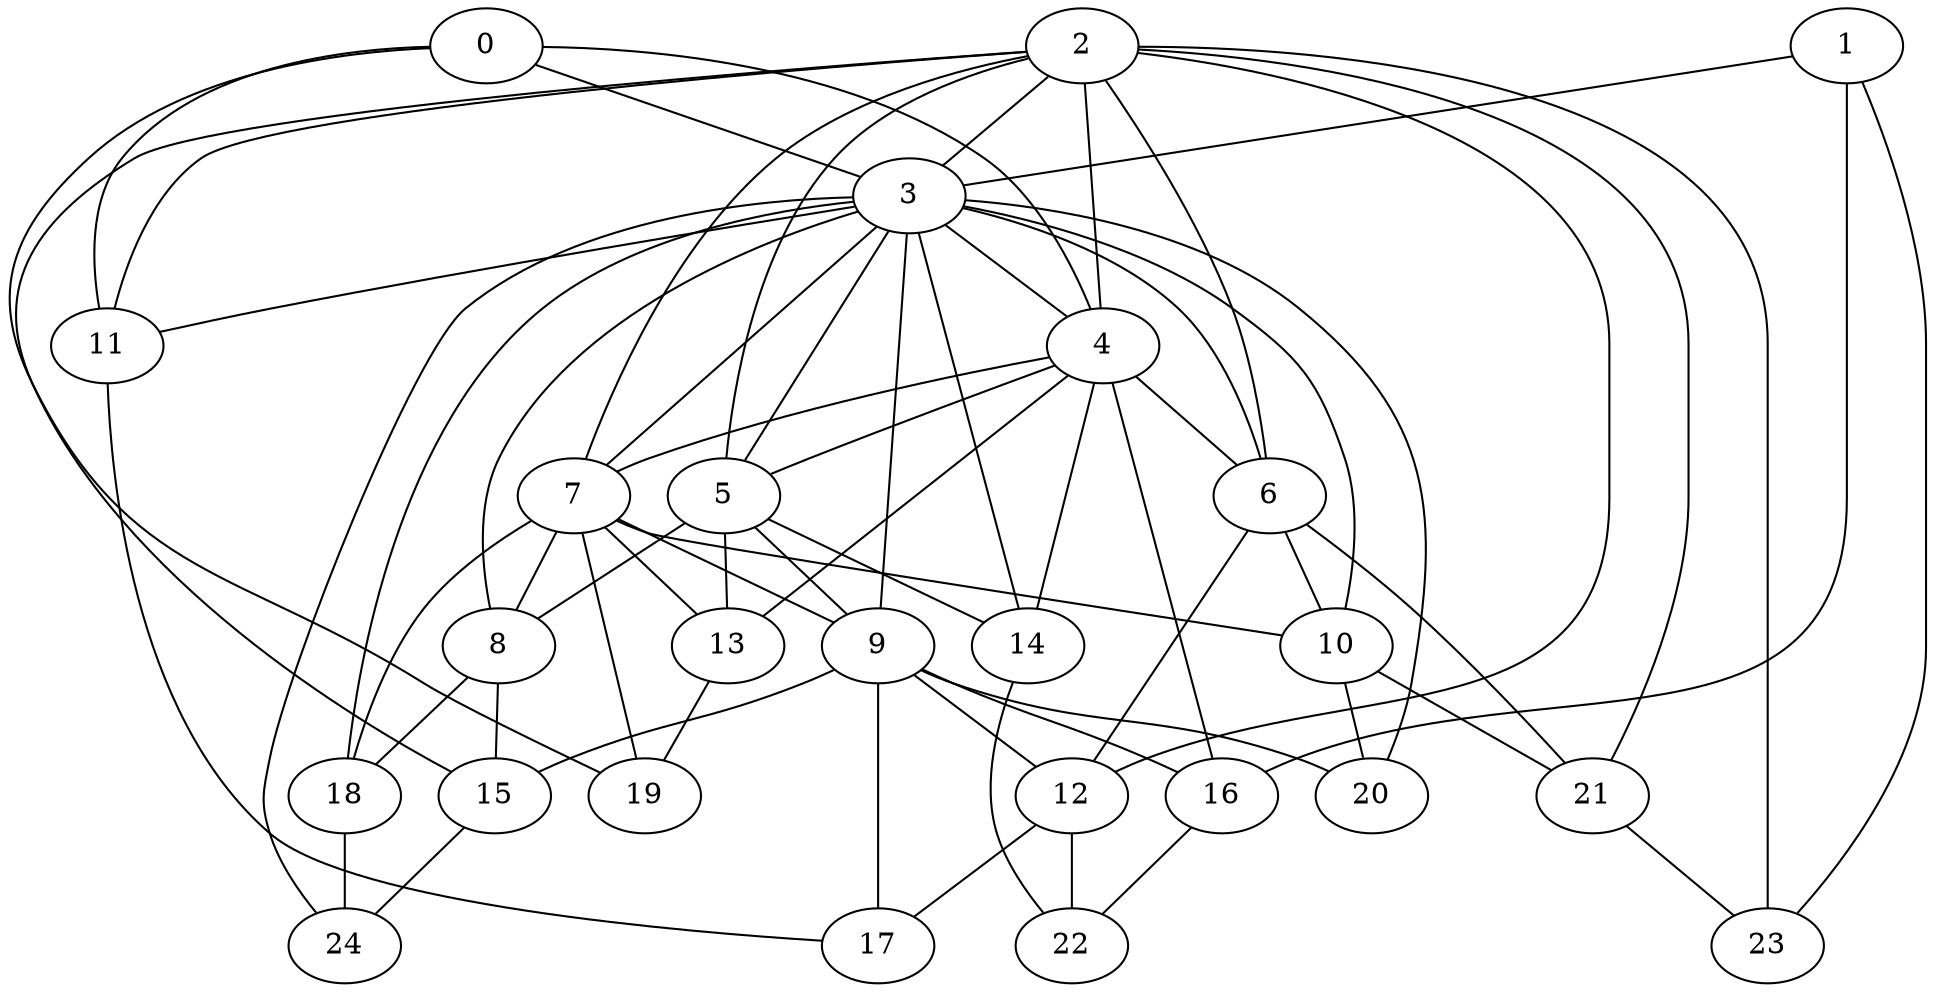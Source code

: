 strict graph "barabasi_albert_graph(25,3)" {
0;
1;
2;
3;
4;
5;
6;
7;
8;
9;
10;
11;
12;
13;
14;
15;
16;
17;
18;
19;
20;
21;
22;
23;
24;
0 -- 11  [is_available=True, prob="0.578912561692"];
0 -- 19  [is_available=True, prob="0.964463768603"];
0 -- 3  [is_available=True, prob="0.691894904578"];
0 -- 4  [is_available=True, prob="0.104919923609"];
1 -- 16  [is_available=True, prob="0.657113559249"];
1 -- 3  [is_available=True, prob="1.0"];
1 -- 23  [is_available=True, prob="1.0"];
2 -- 3  [is_available=True, prob="0.38611050494"];
2 -- 4  [is_available=True, prob="1.0"];
2 -- 5  [is_available=True, prob="0.8009112707"];
2 -- 6  [is_available=True, prob="1.0"];
2 -- 7  [is_available=True, prob="0.648956129922"];
2 -- 11  [is_available=True, prob="1.0"];
2 -- 12  [is_available=True, prob="0.800003750792"];
2 -- 15  [is_available=True, prob="0.173338407387"];
2 -- 21  [is_available=True, prob="0.562114934365"];
2 -- 23  [is_available=True, prob="0.0693118953745"];
3 -- 4  [is_available=True, prob="0.336671495672"];
3 -- 5  [is_available=True, prob="0.500245175767"];
3 -- 6  [is_available=True, prob="1.0"];
3 -- 7  [is_available=True, prob="0.629769297546"];
3 -- 8  [is_available=True, prob="1.0"];
3 -- 9  [is_available=True, prob="0.511713246448"];
3 -- 10  [is_available=True, prob="0.492276933428"];
3 -- 11  [is_available=True, prob="0.349947831987"];
3 -- 14  [is_available=True, prob="0.306116182697"];
3 -- 18  [is_available=True, prob="1.0"];
3 -- 20  [is_available=True, prob="0.439326370259"];
3 -- 24  [is_available=True, prob="0.835111027812"];
4 -- 5  [is_available=True, prob="1.0"];
4 -- 6  [is_available=True, prob="0.384562350631"];
4 -- 7  [is_available=True, prob="1.0"];
4 -- 13  [is_available=True, prob="1.0"];
4 -- 14  [is_available=True, prob="0.655292279482"];
4 -- 16  [is_available=True, prob="0.88766025897"];
5 -- 8  [is_available=True, prob="0.486057844138"];
5 -- 9  [is_available=True, prob="0.692544553833"];
5 -- 13  [is_available=True, prob="0.821525881662"];
5 -- 14  [is_available=True, prob="0.500619363558"];
6 -- 10  [is_available=True, prob="1.0"];
6 -- 12  [is_available=True, prob="0.872846815556"];
6 -- 21  [is_available=True, prob="0.440146511154"];
7 -- 8  [is_available=True, prob="0.877475507769"];
7 -- 9  [is_available=True, prob="0.594564387649"];
7 -- 10  [is_available=True, prob="1.0"];
7 -- 13  [is_available=True, prob="1.0"];
7 -- 18  [is_available=True, prob="0.307046419996"];
7 -- 19  [is_available=True, prob="0.144995809691"];
8 -- 15  [is_available=True, prob="0.244532635134"];
8 -- 18  [is_available=True, prob="0.515683265732"];
9 -- 12  [is_available=True, prob="0.425886622966"];
9 -- 15  [is_available=True, prob="0.275933440713"];
9 -- 16  [is_available=True, prob="1.0"];
9 -- 17  [is_available=True, prob="0.0672895903386"];
9 -- 20  [is_available=True, prob="0.364632905433"];
10 -- 20  [is_available=True, prob="0.108544869272"];
10 -- 21  [is_available=True, prob="0.376638252244"];
11 -- 17  [is_available=True, prob="0.874509954848"];
12 -- 22  [is_available=True, prob="1.0"];
12 -- 17  [is_available=True, prob="0.753387298904"];
13 -- 19  [is_available=True, prob="0.182498554578"];
14 -- 22  [is_available=True, prob="0.661999351149"];
15 -- 24  [is_available=True, prob="0.827727244747"];
16 -- 22  [is_available=True, prob="1.0"];
18 -- 24  [is_available=True, prob="0.661945352706"];
21 -- 23  [is_available=True, prob="0.80010770112"];
}
